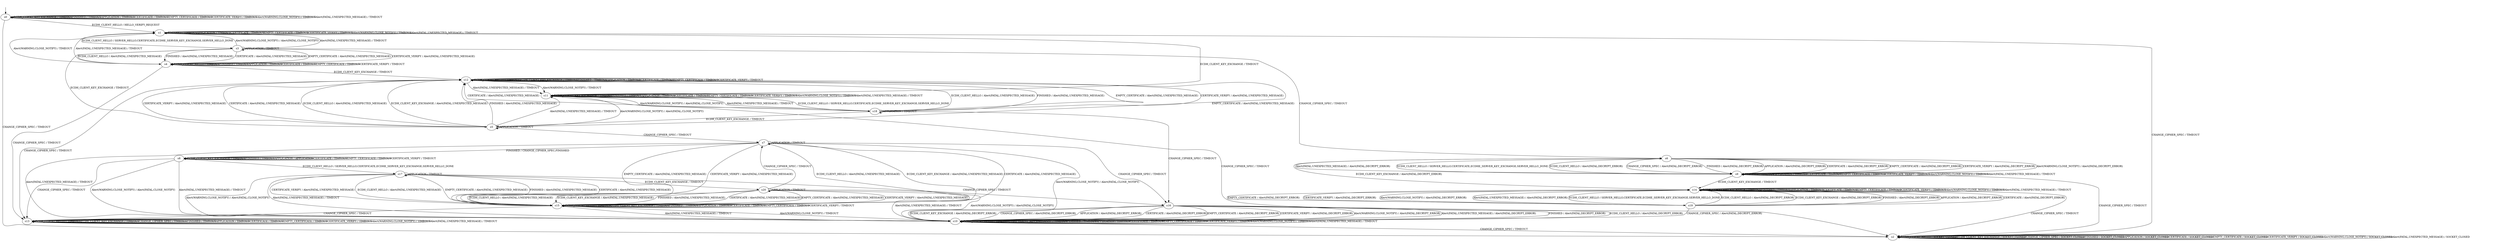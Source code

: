 digraph h2 {
s0 [label="s0"];
s1 [label="s1"];
s2 [label="s2"];
s3 [label="s3"];
s11 [label="s11"];
s4 [label="s4"];
s5 [label="s5"];
s6 [label="s6"];
s18 [label="s18"];
s7 [label="s7"];
s9 [label="s9"];
s12 [label="s12"];
s13 [label="s13"];
s14 [label="s14"];
s8 [label="s8"];
s10 [label="s10"];
s15 [label="s15"];
s16 [label="s16"];
s19 [label="s19"];
s17 [label="s17"];
s20 [label="s20"];
s0 -> s1 [label="ECDH_CLIENT_HELLO / HELLO_VERIFY_REQUEST"];
s0 -> s0 [label="ECDH_CLIENT_KEY_EXCHANGE / TIMEOUT"];
s0 -> s2 [label="CHANGE_CIPHER_SPEC / TIMEOUT"];
s0 -> s0 [label="FINISHED / TIMEOUT"];
s0 -> s0 [label="APPLICATION / TIMEOUT"];
s0 -> s0 [label="CERTIFICATE / TIMEOUT"];
s0 -> s0 [label="EMPTY_CERTIFICATE / TIMEOUT"];
s0 -> s0 [label="CERTIFICATE_VERIFY / TIMEOUT"];
s0 -> s0 [label="Alert(WARNING,CLOSE_NOTIFY) / TIMEOUT"];
s0 -> s0 [label="Alert(FATAL,UNEXPECTED_MESSAGE) / TIMEOUT"];
s1 -> s3 [label="ECDH_CLIENT_HELLO / SERVER_HELLO,CERTIFICATE,ECDHE_SERVER_KEY_EXCHANGE,SERVER_HELLO_DONE"];
s1 -> s11 [label="ECDH_CLIENT_KEY_EXCHANGE / TIMEOUT"];
s1 -> s2 [label="CHANGE_CIPHER_SPEC / TIMEOUT"];
s1 -> s1 [label="FINISHED / TIMEOUT"];
s1 -> s1 [label="APPLICATION / TIMEOUT"];
s1 -> s1 [label="CERTIFICATE / TIMEOUT"];
s1 -> s1 [label="EMPTY_CERTIFICATE / TIMEOUT"];
s1 -> s1 [label="CERTIFICATE_VERIFY / TIMEOUT"];
s1 -> s1 [label="Alert(WARNING,CLOSE_NOTIFY) / TIMEOUT"];
s1 -> s1 [label="Alert(FATAL,UNEXPECTED_MESSAGE) / TIMEOUT"];
s2 -> s2 [label="ECDH_CLIENT_HELLO / SOCKET_CLOSED"];
s2 -> s2 [label="ECDH_CLIENT_KEY_EXCHANGE / SOCKET_CLOSED"];
s2 -> s2 [label="CHANGE_CIPHER_SPEC / SOCKET_CLOSED"];
s2 -> s2 [label="FINISHED / SOCKET_CLOSED"];
s2 -> s2 [label="APPLICATION / SOCKET_CLOSED"];
s2 -> s2 [label="CERTIFICATE / SOCKET_CLOSED"];
s2 -> s2 [label="EMPTY_CERTIFICATE / SOCKET_CLOSED"];
s2 -> s2 [label="CERTIFICATE_VERIFY / SOCKET_CLOSED"];
s2 -> s2 [label="Alert(WARNING,CLOSE_NOTIFY) / SOCKET_CLOSED"];
s2 -> s2 [label="Alert(FATAL,UNEXPECTED_MESSAGE) / SOCKET_CLOSED"];
s3 -> s4 [label="ECDH_CLIENT_HELLO / Alert(FATAL,UNEXPECTED_MESSAGE)"];
s3 -> s5 [label="ECDH_CLIENT_KEY_EXCHANGE / TIMEOUT"];
s3 -> s6 [label="CHANGE_CIPHER_SPEC / TIMEOUT"];
s3 -> s4 [label="FINISHED / Alert(FATAL,UNEXPECTED_MESSAGE)"];
s3 -> s3 [label="APPLICATION / TIMEOUT"];
s3 -> s4 [label="CERTIFICATE / Alert(FATAL,UNEXPECTED_MESSAGE)"];
s3 -> s4 [label="EMPTY_CERTIFICATE / Alert(FATAL,UNEXPECTED_MESSAGE)"];
s3 -> s4 [label="CERTIFICATE_VERIFY / Alert(FATAL,UNEXPECTED_MESSAGE)"];
s3 -> s1 [label="Alert(WARNING,CLOSE_NOTIFY) / Alert(FATAL,CLOSE_NOTIFY)"];
s3 -> s1 [label="Alert(FATAL,UNEXPECTED_MESSAGE) / TIMEOUT"];
s11 -> s18 [label="ECDH_CLIENT_HELLO / SERVER_HELLO,CERTIFICATE,ECDHE_SERVER_KEY_EXCHANGE,SERVER_HELLO_DONE"];
s11 -> s11 [label="ECDH_CLIENT_KEY_EXCHANGE / TIMEOUT"];
s11 -> s2 [label="CHANGE_CIPHER_SPEC / TIMEOUT"];
s11 -> s11 [label="FINISHED / TIMEOUT"];
s11 -> s11 [label="APPLICATION / TIMEOUT"];
s11 -> s11 [label="CERTIFICATE / TIMEOUT"];
s11 -> s11 [label="EMPTY_CERTIFICATE / TIMEOUT"];
s11 -> s11 [label="CERTIFICATE_VERIFY / TIMEOUT"];
s11 -> s11 [label="Alert(WARNING,CLOSE_NOTIFY) / TIMEOUT"];
s11 -> s11 [label="Alert(FATAL,UNEXPECTED_MESSAGE) / TIMEOUT"];
s4 -> s4 [label="ECDH_CLIENT_HELLO / TIMEOUT"];
s4 -> s12 [label="ECDH_CLIENT_KEY_EXCHANGE / TIMEOUT"];
s4 -> s13 [label="CHANGE_CIPHER_SPEC / TIMEOUT"];
s4 -> s4 [label="FINISHED / TIMEOUT"];
s4 -> s4 [label="APPLICATION / TIMEOUT"];
s4 -> s4 [label="CERTIFICATE / TIMEOUT"];
s4 -> s4 [label="EMPTY_CERTIFICATE / TIMEOUT"];
s4 -> s4 [label="CERTIFICATE_VERIFY / TIMEOUT"];
s4 -> s1 [label="Alert(WARNING,CLOSE_NOTIFY) / TIMEOUT"];
s4 -> s1 [label="Alert(FATAL,UNEXPECTED_MESSAGE) / TIMEOUT"];
s5 -> s12 [label="ECDH_CLIENT_HELLO / Alert(FATAL,UNEXPECTED_MESSAGE)"];
s5 -> s12 [label="ECDH_CLIENT_KEY_EXCHANGE / Alert(FATAL,UNEXPECTED_MESSAGE)"];
s5 -> s7 [label="CHANGE_CIPHER_SPEC / TIMEOUT"];
s5 -> s12 [label="FINISHED / Alert(FATAL,UNEXPECTED_MESSAGE)"];
s5 -> s5 [label="APPLICATION / TIMEOUT"];
s5 -> s12 [label="CERTIFICATE / Alert(FATAL,UNEXPECTED_MESSAGE)"];
s5 -> s12 [label="EMPTY_CERTIFICATE / Alert(FATAL,UNEXPECTED_MESSAGE)"];
s5 -> s12 [label="CERTIFICATE_VERIFY / Alert(FATAL,UNEXPECTED_MESSAGE)"];
s5 -> s11 [label="Alert(WARNING,CLOSE_NOTIFY) / Alert(FATAL,CLOSE_NOTIFY)"];
s5 -> s11 [label="Alert(FATAL,UNEXPECTED_MESSAGE) / TIMEOUT"];
s6 -> s9 [label="ECDH_CLIENT_HELLO / Alert(FATAL,DECRYPT_ERROR)"];
s6 -> s14 [label="ECDH_CLIENT_KEY_EXCHANGE / Alert(FATAL,DECRYPT_ERROR)"];
s6 -> s9 [label="CHANGE_CIPHER_SPEC / Alert(FATAL,DECRYPT_ERROR)"];
s6 -> s9 [label="FINISHED / Alert(FATAL,DECRYPT_ERROR)"];
s6 -> s9 [label="APPLICATION / Alert(FATAL,DECRYPT_ERROR)"];
s6 -> s9 [label="CERTIFICATE / Alert(FATAL,DECRYPT_ERROR)"];
s6 -> s9 [label="EMPTY_CERTIFICATE / Alert(FATAL,DECRYPT_ERROR)"];
s6 -> s9 [label="CERTIFICATE_VERIFY / Alert(FATAL,DECRYPT_ERROR)"];
s6 -> s9 [label="Alert(WARNING,CLOSE_NOTIFY) / Alert(FATAL,DECRYPT_ERROR)"];
s6 -> s9 [label="Alert(FATAL,UNEXPECTED_MESSAGE) / Alert(FATAL,DECRYPT_ERROR)"];
s18 -> s12 [label="ECDH_CLIENT_HELLO / Alert(FATAL,UNEXPECTED_MESSAGE)"];
s18 -> s5 [label="ECDH_CLIENT_KEY_EXCHANGE / TIMEOUT"];
s18 -> s16 [label="CHANGE_CIPHER_SPEC / TIMEOUT"];
s18 -> s12 [label="FINISHED / Alert(FATAL,UNEXPECTED_MESSAGE)"];
s18 -> s18 [label="APPLICATION / TIMEOUT"];
s18 -> s12 [label="CERTIFICATE / Alert(FATAL,UNEXPECTED_MESSAGE)"];
s18 -> s12 [label="EMPTY_CERTIFICATE / Alert(FATAL,UNEXPECTED_MESSAGE)"];
s18 -> s12 [label="CERTIFICATE_VERIFY / Alert(FATAL,UNEXPECTED_MESSAGE)"];
s18 -> s11 [label="Alert(WARNING,CLOSE_NOTIFY) / Alert(FATAL,CLOSE_NOTIFY)"];
s18 -> s11 [label="Alert(FATAL,UNEXPECTED_MESSAGE) / TIMEOUT"];
s7 -> s15 [label="ECDH_CLIENT_HELLO / Alert(FATAL,UNEXPECTED_MESSAGE)"];
s7 -> s15 [label="ECDH_CLIENT_KEY_EXCHANGE / Alert(FATAL,UNEXPECTED_MESSAGE)"];
s7 -> s16 [label="CHANGE_CIPHER_SPEC / TIMEOUT"];
s7 -> s8 [label="FINISHED / CHANGE_CIPHER_SPEC,FINISHED"];
s7 -> s7 [label="APPLICATION / TIMEOUT"];
s7 -> s15 [label="CERTIFICATE / Alert(FATAL,UNEXPECTED_MESSAGE)"];
s7 -> s15 [label="EMPTY_CERTIFICATE / Alert(FATAL,UNEXPECTED_MESSAGE)"];
s7 -> s15 [label="CERTIFICATE_VERIFY / Alert(FATAL,UNEXPECTED_MESSAGE)"];
s7 -> s10 [label="Alert(WARNING,CLOSE_NOTIFY) / Alert(FATAL,CLOSE_NOTIFY)"];
s7 -> s10 [label="Alert(FATAL,UNEXPECTED_MESSAGE) / TIMEOUT"];
s9 -> s6 [label="ECDH_CLIENT_HELLO / SERVER_HELLO,CERTIFICATE,ECDHE_SERVER_KEY_EXCHANGE,SERVER_HELLO_DONE"];
s9 -> s14 [label="ECDH_CLIENT_KEY_EXCHANGE / TIMEOUT"];
s9 -> s2 [label="CHANGE_CIPHER_SPEC / TIMEOUT"];
s9 -> s9 [label="FINISHED / TIMEOUT"];
s9 -> s9 [label="APPLICATION / TIMEOUT"];
s9 -> s9 [label="CERTIFICATE / TIMEOUT"];
s9 -> s9 [label="EMPTY_CERTIFICATE / TIMEOUT"];
s9 -> s9 [label="CERTIFICATE_VERIFY / TIMEOUT"];
s9 -> s9 [label="Alert(WARNING,CLOSE_NOTIFY) / TIMEOUT"];
s9 -> s9 [label="Alert(FATAL,UNEXPECTED_MESSAGE) / TIMEOUT"];
s12 -> s12 [label="ECDH_CLIENT_HELLO / TIMEOUT"];
s12 -> s12 [label="ECDH_CLIENT_KEY_EXCHANGE / TIMEOUT"];
s12 -> s13 [label="CHANGE_CIPHER_SPEC / TIMEOUT"];
s12 -> s12 [label="FINISHED / TIMEOUT"];
s12 -> s12 [label="APPLICATION / TIMEOUT"];
s12 -> s12 [label="CERTIFICATE / TIMEOUT"];
s12 -> s12 [label="EMPTY_CERTIFICATE / TIMEOUT"];
s12 -> s12 [label="CERTIFICATE_VERIFY / TIMEOUT"];
s12 -> s11 [label="Alert(WARNING,CLOSE_NOTIFY) / TIMEOUT"];
s12 -> s11 [label="Alert(FATAL,UNEXPECTED_MESSAGE) / TIMEOUT"];
s13 -> s13 [label="ECDH_CLIENT_HELLO / TIMEOUT"];
s13 -> s13 [label="ECDH_CLIENT_KEY_EXCHANGE / TIMEOUT"];
s13 -> s13 [label="CHANGE_CIPHER_SPEC / TIMEOUT"];
s13 -> s13 [label="FINISHED / TIMEOUT"];
s13 -> s13 [label="APPLICATION / TIMEOUT"];
s13 -> s13 [label="CERTIFICATE / TIMEOUT"];
s13 -> s13 [label="EMPTY_CERTIFICATE / TIMEOUT"];
s13 -> s13 [label="CERTIFICATE_VERIFY / TIMEOUT"];
s13 -> s13 [label="Alert(WARNING,CLOSE_NOTIFY) / TIMEOUT"];
s13 -> s13 [label="Alert(FATAL,UNEXPECTED_MESSAGE) / TIMEOUT"];
s14 -> s19 [label="ECDH_CLIENT_HELLO / SERVER_HELLO,CERTIFICATE,ECDHE_SERVER_KEY_EXCHANGE,SERVER_HELLO_DONE"];
s14 -> s14 [label="ECDH_CLIENT_KEY_EXCHANGE / TIMEOUT"];
s14 -> s2 [label="CHANGE_CIPHER_SPEC / TIMEOUT"];
s14 -> s14 [label="FINISHED / TIMEOUT"];
s14 -> s14 [label="APPLICATION / TIMEOUT"];
s14 -> s14 [label="CERTIFICATE / TIMEOUT"];
s14 -> s14 [label="EMPTY_CERTIFICATE / TIMEOUT"];
s14 -> s14 [label="CERTIFICATE_VERIFY / TIMEOUT"];
s14 -> s14 [label="Alert(WARNING,CLOSE_NOTIFY) / TIMEOUT"];
s14 -> s14 [label="Alert(FATAL,UNEXPECTED_MESSAGE) / TIMEOUT"];
s8 -> s17 [label="ECDH_CLIENT_HELLO / SERVER_HELLO,CERTIFICATE,ECDHE_SERVER_KEY_EXCHANGE,SERVER_HELLO_DONE"];
s8 -> s8 [label="ECDH_CLIENT_KEY_EXCHANGE / TIMEOUT"];
s8 -> s13 [label="CHANGE_CIPHER_SPEC / TIMEOUT"];
s8 -> s8 [label="FINISHED / TIMEOUT"];
s8 -> s8 [label="APPLICATION / APPLICATION"];
s8 -> s8 [label="CERTIFICATE / TIMEOUT"];
s8 -> s8 [label="EMPTY_CERTIFICATE / TIMEOUT"];
s8 -> s8 [label="CERTIFICATE_VERIFY / TIMEOUT"];
s8 -> s10 [label="Alert(WARNING,CLOSE_NOTIFY) / Alert(FATAL,CLOSE_NOTIFY)"];
s8 -> s10 [label="Alert(FATAL,UNEXPECTED_MESSAGE) / TIMEOUT"];
s10 -> s10 [label="ECDH_CLIENT_HELLO / TIMEOUT"];
s10 -> s10 [label="ECDH_CLIENT_KEY_EXCHANGE / TIMEOUT"];
s10 -> s2 [label="CHANGE_CIPHER_SPEC / TIMEOUT"];
s10 -> s10 [label="FINISHED / TIMEOUT"];
s10 -> s10 [label="APPLICATION / TIMEOUT"];
s10 -> s10 [label="CERTIFICATE / TIMEOUT"];
s10 -> s10 [label="EMPTY_CERTIFICATE / TIMEOUT"];
s10 -> s10 [label="CERTIFICATE_VERIFY / TIMEOUT"];
s10 -> s10 [label="Alert(WARNING,CLOSE_NOTIFY) / TIMEOUT"];
s10 -> s10 [label="Alert(FATAL,UNEXPECTED_MESSAGE) / TIMEOUT"];
s15 -> s15 [label="ECDH_CLIENT_HELLO / TIMEOUT"];
s15 -> s15 [label="ECDH_CLIENT_KEY_EXCHANGE / TIMEOUT"];
s15 -> s13 [label="CHANGE_CIPHER_SPEC / TIMEOUT"];
s15 -> s15 [label="FINISHED / TIMEOUT"];
s15 -> s15 [label="APPLICATION / TIMEOUT"];
s15 -> s15 [label="CERTIFICATE / TIMEOUT"];
s15 -> s15 [label="EMPTY_CERTIFICATE / TIMEOUT"];
s15 -> s15 [label="CERTIFICATE_VERIFY / TIMEOUT"];
s15 -> s10 [label="Alert(WARNING,CLOSE_NOTIFY) / TIMEOUT"];
s15 -> s10 [label="Alert(FATAL,UNEXPECTED_MESSAGE) / TIMEOUT"];
s16 -> s10 [label="ECDH_CLIENT_HELLO / Alert(FATAL,DECRYPT_ERROR)"];
s16 -> s10 [label="ECDH_CLIENT_KEY_EXCHANGE / Alert(FATAL,DECRYPT_ERROR)"];
s16 -> s10 [label="CHANGE_CIPHER_SPEC / Alert(FATAL,DECRYPT_ERROR)"];
s16 -> s10 [label="FINISHED / Alert(FATAL,DECRYPT_ERROR)"];
s16 -> s10 [label="APPLICATION / Alert(FATAL,DECRYPT_ERROR)"];
s16 -> s10 [label="CERTIFICATE / Alert(FATAL,DECRYPT_ERROR)"];
s16 -> s10 [label="EMPTY_CERTIFICATE / Alert(FATAL,DECRYPT_ERROR)"];
s16 -> s10 [label="CERTIFICATE_VERIFY / Alert(FATAL,DECRYPT_ERROR)"];
s16 -> s10 [label="Alert(WARNING,CLOSE_NOTIFY) / Alert(FATAL,DECRYPT_ERROR)"];
s16 -> s10 [label="Alert(FATAL,UNEXPECTED_MESSAGE) / Alert(FATAL,DECRYPT_ERROR)"];
s19 -> s14 [label="ECDH_CLIENT_HELLO / Alert(FATAL,DECRYPT_ERROR)"];
s19 -> s14 [label="ECDH_CLIENT_KEY_EXCHANGE / Alert(FATAL,DECRYPT_ERROR)"];
s19 -> s10 [label="CHANGE_CIPHER_SPEC / Alert(FATAL,DECRYPT_ERROR)"];
s19 -> s14 [label="FINISHED / Alert(FATAL,DECRYPT_ERROR)"];
s19 -> s14 [label="APPLICATION / Alert(FATAL,DECRYPT_ERROR)"];
s19 -> s14 [label="CERTIFICATE / Alert(FATAL,DECRYPT_ERROR)"];
s19 -> s14 [label="EMPTY_CERTIFICATE / Alert(FATAL,DECRYPT_ERROR)"];
s19 -> s14 [label="CERTIFICATE_VERIFY / Alert(FATAL,DECRYPT_ERROR)"];
s19 -> s14 [label="Alert(WARNING,CLOSE_NOTIFY) / Alert(FATAL,DECRYPT_ERROR)"];
s19 -> s14 [label="Alert(FATAL,UNEXPECTED_MESSAGE) / Alert(FATAL,DECRYPT_ERROR)"];
s17 -> s15 [label="ECDH_CLIENT_HELLO / Alert(FATAL,UNEXPECTED_MESSAGE)"];
s17 -> s20 [label="ECDH_CLIENT_KEY_EXCHANGE / TIMEOUT"];
s17 -> s16 [label="CHANGE_CIPHER_SPEC / TIMEOUT"];
s17 -> s15 [label="FINISHED / Alert(FATAL,UNEXPECTED_MESSAGE)"];
s17 -> s17 [label="APPLICATION / TIMEOUT"];
s17 -> s15 [label="CERTIFICATE / Alert(FATAL,UNEXPECTED_MESSAGE)"];
s17 -> s15 [label="EMPTY_CERTIFICATE / Alert(FATAL,UNEXPECTED_MESSAGE)"];
s17 -> s15 [label="CERTIFICATE_VERIFY / Alert(FATAL,UNEXPECTED_MESSAGE)"];
s17 -> s10 [label="Alert(WARNING,CLOSE_NOTIFY) / Alert(FATAL,CLOSE_NOTIFY)"];
s17 -> s10 [label="Alert(FATAL,UNEXPECTED_MESSAGE) / TIMEOUT"];
s20 -> s15 [label="ECDH_CLIENT_HELLO / Alert(FATAL,UNEXPECTED_MESSAGE)"];
s20 -> s15 [label="ECDH_CLIENT_KEY_EXCHANGE / Alert(FATAL,UNEXPECTED_MESSAGE)"];
s20 -> s7 [label="CHANGE_CIPHER_SPEC / TIMEOUT"];
s20 -> s15 [label="FINISHED / Alert(FATAL,UNEXPECTED_MESSAGE)"];
s20 -> s20 [label="APPLICATION / TIMEOUT"];
s20 -> s15 [label="CERTIFICATE / Alert(FATAL,UNEXPECTED_MESSAGE)"];
s20 -> s15 [label="EMPTY_CERTIFICATE / Alert(FATAL,UNEXPECTED_MESSAGE)"];
s20 -> s15 [label="CERTIFICATE_VERIFY / Alert(FATAL,UNEXPECTED_MESSAGE)"];
s20 -> s10 [label="Alert(WARNING,CLOSE_NOTIFY) / Alert(FATAL,CLOSE_NOTIFY)"];
s20 -> s10 [label="Alert(FATAL,UNEXPECTED_MESSAGE) / TIMEOUT"];
__start0 [shape=none, label=""];
__start0 -> s0 [label=""];
}
